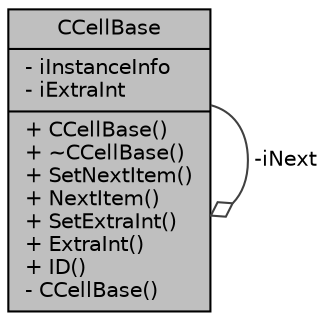 digraph "CCellBase"
{
 // LATEX_PDF_SIZE
  edge [fontname="Helvetica",fontsize="10",labelfontname="Helvetica",labelfontsize="10"];
  node [fontname="Helvetica",fontsize="10",shape=record];
  Node1 [label="{CCellBase\n|- iInstanceInfo\l- iExtraInt\l|+ CCellBase()\l+ ~CCellBase()\l+ SetNextItem()\l+ NextItem()\l+ SetExtraInt()\l+ ExtraInt()\l+ ID()\l- CCellBase()\l}",height=0.2,width=0.4,color="black", fillcolor="grey75", style="filled", fontcolor="black",tooltip="CCellBase class."];
  Node1 -> Node1 [color="grey25",fontsize="10",style="solid",label=" -iNext" ,arrowhead="odiamond",fontname="Helvetica"];
}
